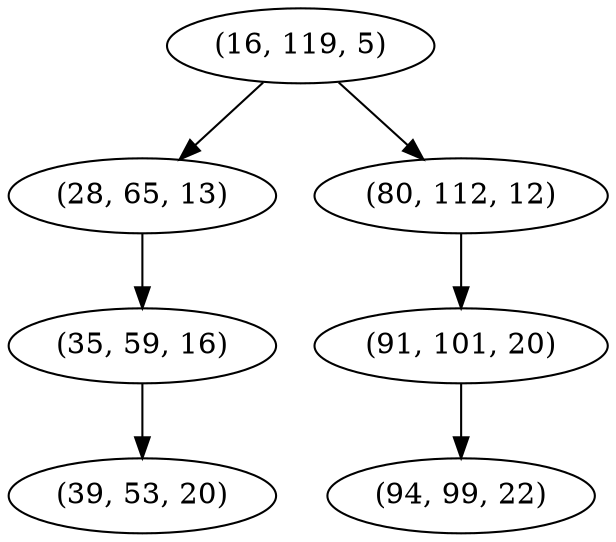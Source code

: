digraph tree {
    "(16, 119, 5)";
    "(28, 65, 13)";
    "(35, 59, 16)";
    "(39, 53, 20)";
    "(80, 112, 12)";
    "(91, 101, 20)";
    "(94, 99, 22)";
    "(16, 119, 5)" -> "(28, 65, 13)";
    "(16, 119, 5)" -> "(80, 112, 12)";
    "(28, 65, 13)" -> "(35, 59, 16)";
    "(35, 59, 16)" -> "(39, 53, 20)";
    "(80, 112, 12)" -> "(91, 101, 20)";
    "(91, 101, 20)" -> "(94, 99, 22)";
}
